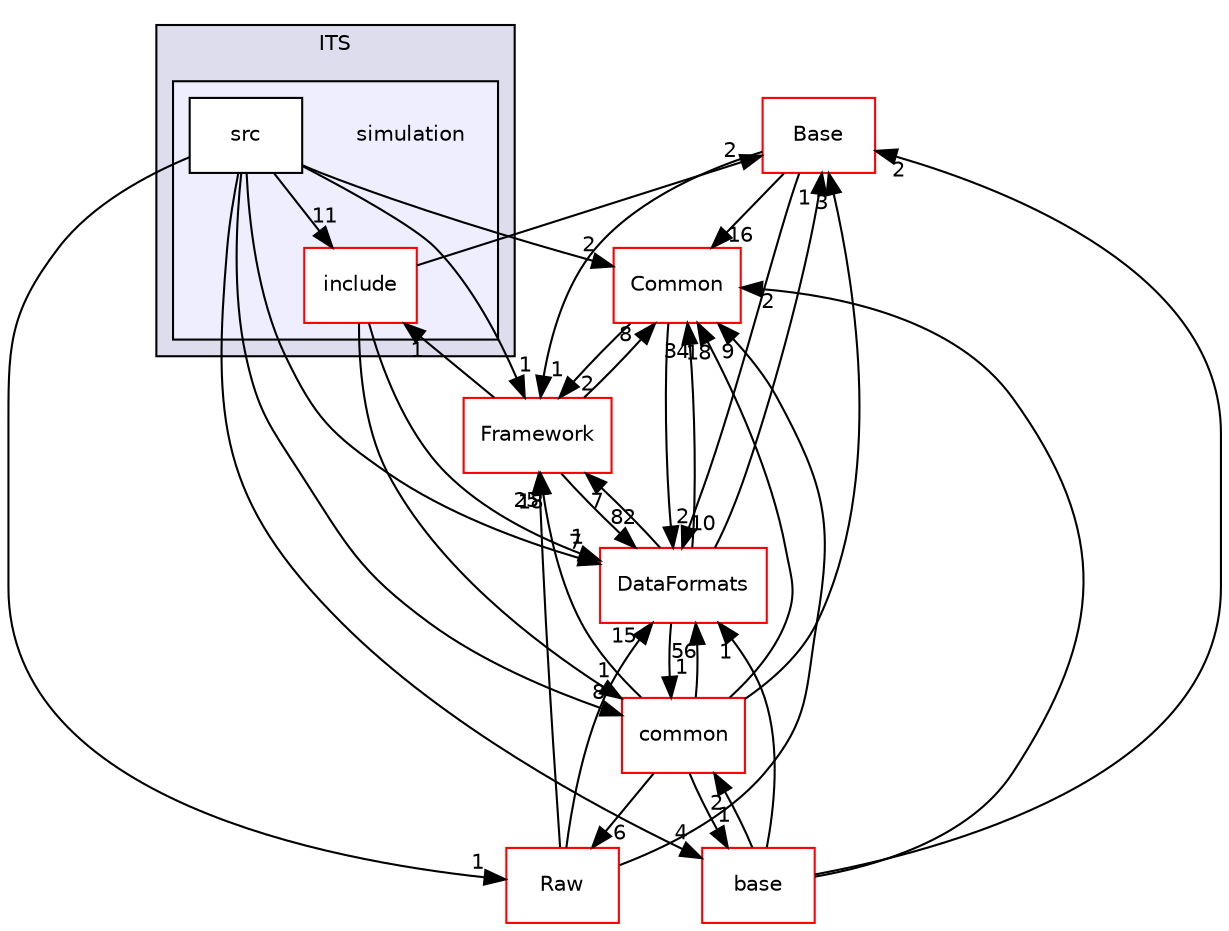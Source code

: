 digraph "/home/travis/build/AliceO2Group/AliceO2/Detectors/ITSMFT/ITS/simulation" {
  bgcolor=transparent;
  compound=true
  node [ fontsize="10", fontname="Helvetica"];
  edge [ labelfontsize="10", labelfontname="Helvetica"];
  subgraph clusterdir_871aad07cbf94d6cd423c3d8d5bdf4e9 {
    graph [ bgcolor="#ddddee", pencolor="black", label="ITS" fontname="Helvetica", fontsize="10", URL="dir_871aad07cbf94d6cd423c3d8d5bdf4e9.html"]
  subgraph clusterdir_e6f6998399f381fa585023934f76a907 {
    graph [ bgcolor="#eeeeff", pencolor="black", label="" URL="dir_e6f6998399f381fa585023934f76a907.html"];
    dir_e6f6998399f381fa585023934f76a907 [shape=plaintext label="simulation"];
    dir_703936e7bdda211beb61e967f1c6d8f5 [shape=box label="include" color="red" fillcolor="white" style="filled" URL="dir_703936e7bdda211beb61e967f1c6d8f5.html"];
    dir_0355333a068ab019f0e92698f15a77e4 [shape=box label="src" color="black" fillcolor="white" style="filled" URL="dir_0355333a068ab019f0e92698f15a77e4.html"];
  }
  }
  dir_eedff867f3c4e67d20b227cb6e0f96ab [shape=box label="base" color="red" URL="dir_eedff867f3c4e67d20b227cb6e0f96ab.html"];
  dir_4ab6b4cc6a7edbff49100e9123df213f [shape=box label="Common" color="red" URL="dir_4ab6b4cc6a7edbff49100e9123df213f.html"];
  dir_37c90836491b695b472bf98d1be8336b [shape=box label="Base" color="red" URL="dir_37c90836491b695b472bf98d1be8336b.html"];
  dir_85bf31a2e8d306e7598ffcb73f8df6bf [shape=box label="common" color="red" URL="dir_85bf31a2e8d306e7598ffcb73f8df6bf.html"];
  dir_bcbb2cf9a3d3d83e5515c82071a07177 [shape=box label="Framework" color="red" URL="dir_bcbb2cf9a3d3d83e5515c82071a07177.html"];
  dir_26637d1bd82229bc9ed97f7e706be743 [shape=box label="Raw" color="red" URL="dir_26637d1bd82229bc9ed97f7e706be743.html"];
  dir_2171f7ec022c5423887b07c69b2f5b48 [shape=box label="DataFormats" color="red" URL="dir_2171f7ec022c5423887b07c69b2f5b48.html"];
  dir_0355333a068ab019f0e92698f15a77e4->dir_eedff867f3c4e67d20b227cb6e0f96ab [headlabel="4", labeldistance=1.5 headhref="dir_000318_000463.html"];
  dir_0355333a068ab019f0e92698f15a77e4->dir_4ab6b4cc6a7edbff49100e9123df213f [headlabel="2", labeldistance=1.5 headhref="dir_000318_000027.html"];
  dir_0355333a068ab019f0e92698f15a77e4->dir_85bf31a2e8d306e7598ffcb73f8df6bf [headlabel="8", labeldistance=1.5 headhref="dir_000318_000061.html"];
  dir_0355333a068ab019f0e92698f15a77e4->dir_703936e7bdda211beb61e967f1c6d8f5 [headlabel="11", labeldistance=1.5 headhref="dir_000318_000293.html"];
  dir_0355333a068ab019f0e92698f15a77e4->dir_bcbb2cf9a3d3d83e5515c82071a07177 [headlabel="1", labeldistance=1.5 headhref="dir_000318_000013.html"];
  dir_0355333a068ab019f0e92698f15a77e4->dir_26637d1bd82229bc9ed97f7e706be743 [headlabel="1", labeldistance=1.5 headhref="dir_000318_000553.html"];
  dir_0355333a068ab019f0e92698f15a77e4->dir_2171f7ec022c5423887b07c69b2f5b48 [headlabel="7", labeldistance=1.5 headhref="dir_000318_000076.html"];
  dir_eedff867f3c4e67d20b227cb6e0f96ab->dir_4ab6b4cc6a7edbff49100e9123df213f [headlabel="2", labeldistance=1.5 headhref="dir_000463_000027.html"];
  dir_eedff867f3c4e67d20b227cb6e0f96ab->dir_37c90836491b695b472bf98d1be8336b [headlabel="2", labeldistance=1.5 headhref="dir_000463_000273.html"];
  dir_eedff867f3c4e67d20b227cb6e0f96ab->dir_85bf31a2e8d306e7598ffcb73f8df6bf [headlabel="2", labeldistance=1.5 headhref="dir_000463_000061.html"];
  dir_eedff867f3c4e67d20b227cb6e0f96ab->dir_2171f7ec022c5423887b07c69b2f5b48 [headlabel="1", labeldistance=1.5 headhref="dir_000463_000076.html"];
  dir_4ab6b4cc6a7edbff49100e9123df213f->dir_bcbb2cf9a3d3d83e5515c82071a07177 [headlabel="2", labeldistance=1.5 headhref="dir_000027_000013.html"];
  dir_4ab6b4cc6a7edbff49100e9123df213f->dir_2171f7ec022c5423887b07c69b2f5b48 [headlabel="2", labeldistance=1.5 headhref="dir_000027_000076.html"];
  dir_37c90836491b695b472bf98d1be8336b->dir_4ab6b4cc6a7edbff49100e9123df213f [headlabel="16", labeldistance=1.5 headhref="dir_000273_000027.html"];
  dir_37c90836491b695b472bf98d1be8336b->dir_bcbb2cf9a3d3d83e5515c82071a07177 [headlabel="1", labeldistance=1.5 headhref="dir_000273_000013.html"];
  dir_37c90836491b695b472bf98d1be8336b->dir_2171f7ec022c5423887b07c69b2f5b48 [headlabel="10", labeldistance=1.5 headhref="dir_000273_000076.html"];
  dir_85bf31a2e8d306e7598ffcb73f8df6bf->dir_eedff867f3c4e67d20b227cb6e0f96ab [headlabel="1", labeldistance=1.5 headhref="dir_000061_000463.html"];
  dir_85bf31a2e8d306e7598ffcb73f8df6bf->dir_4ab6b4cc6a7edbff49100e9123df213f [headlabel="18", labeldistance=1.5 headhref="dir_000061_000027.html"];
  dir_85bf31a2e8d306e7598ffcb73f8df6bf->dir_37c90836491b695b472bf98d1be8336b [headlabel="3", labeldistance=1.5 headhref="dir_000061_000273.html"];
  dir_85bf31a2e8d306e7598ffcb73f8df6bf->dir_bcbb2cf9a3d3d83e5515c82071a07177 [headlabel="18", labeldistance=1.5 headhref="dir_000061_000013.html"];
  dir_85bf31a2e8d306e7598ffcb73f8df6bf->dir_26637d1bd82229bc9ed97f7e706be743 [headlabel="6", labeldistance=1.5 headhref="dir_000061_000553.html"];
  dir_85bf31a2e8d306e7598ffcb73f8df6bf->dir_2171f7ec022c5423887b07c69b2f5b48 [headlabel="56", labeldistance=1.5 headhref="dir_000061_000076.html"];
  dir_703936e7bdda211beb61e967f1c6d8f5->dir_37c90836491b695b472bf98d1be8336b [headlabel="2", labeldistance=1.5 headhref="dir_000293_000273.html"];
  dir_703936e7bdda211beb61e967f1c6d8f5->dir_85bf31a2e8d306e7598ffcb73f8df6bf [headlabel="1", labeldistance=1.5 headhref="dir_000293_000061.html"];
  dir_703936e7bdda211beb61e967f1c6d8f5->dir_2171f7ec022c5423887b07c69b2f5b48 [headlabel="1", labeldistance=1.5 headhref="dir_000293_000076.html"];
  dir_bcbb2cf9a3d3d83e5515c82071a07177->dir_4ab6b4cc6a7edbff49100e9123df213f [headlabel="8", labeldistance=1.5 headhref="dir_000013_000027.html"];
  dir_bcbb2cf9a3d3d83e5515c82071a07177->dir_703936e7bdda211beb61e967f1c6d8f5 [headlabel="1", labeldistance=1.5 headhref="dir_000013_000293.html"];
  dir_bcbb2cf9a3d3d83e5515c82071a07177->dir_2171f7ec022c5423887b07c69b2f5b48 [headlabel="82", labeldistance=1.5 headhref="dir_000013_000076.html"];
  dir_26637d1bd82229bc9ed97f7e706be743->dir_4ab6b4cc6a7edbff49100e9123df213f [headlabel="9", labeldistance=1.5 headhref="dir_000553_000027.html"];
  dir_26637d1bd82229bc9ed97f7e706be743->dir_bcbb2cf9a3d3d83e5515c82071a07177 [headlabel="25", labeldistance=1.5 headhref="dir_000553_000013.html"];
  dir_26637d1bd82229bc9ed97f7e706be743->dir_2171f7ec022c5423887b07c69b2f5b48 [headlabel="15", labeldistance=1.5 headhref="dir_000553_000076.html"];
  dir_2171f7ec022c5423887b07c69b2f5b48->dir_4ab6b4cc6a7edbff49100e9123df213f [headlabel="34", labeldistance=1.5 headhref="dir_000076_000027.html"];
  dir_2171f7ec022c5423887b07c69b2f5b48->dir_37c90836491b695b472bf98d1be8336b [headlabel="1", labeldistance=1.5 headhref="dir_000076_000273.html"];
  dir_2171f7ec022c5423887b07c69b2f5b48->dir_85bf31a2e8d306e7598ffcb73f8df6bf [headlabel="1", labeldistance=1.5 headhref="dir_000076_000061.html"];
  dir_2171f7ec022c5423887b07c69b2f5b48->dir_bcbb2cf9a3d3d83e5515c82071a07177 [headlabel="7", labeldistance=1.5 headhref="dir_000076_000013.html"];
}
